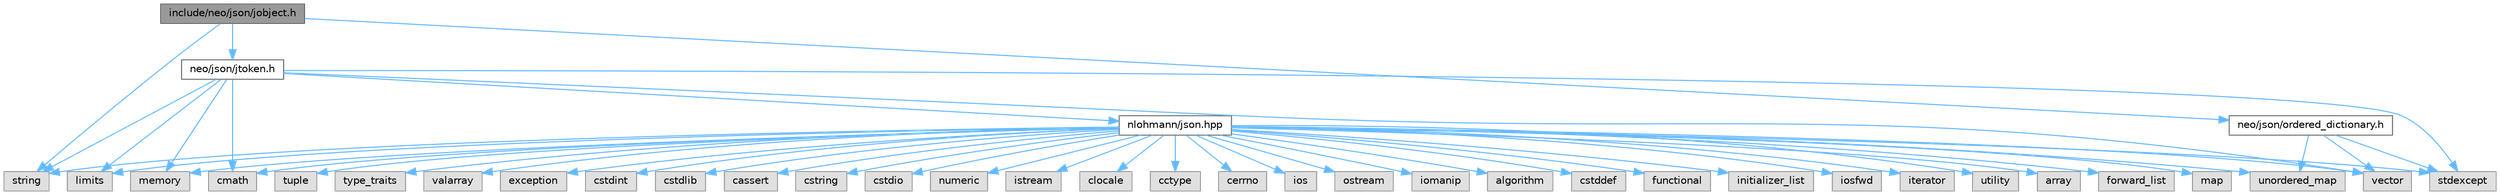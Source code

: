 digraph "include/neo/json/jobject.h"
{
 // LATEX_PDF_SIZE
  bgcolor="transparent";
  edge [fontname=Helvetica,fontsize=10,labelfontname=Helvetica,labelfontsize=10];
  node [fontname=Helvetica,fontsize=10,shape=box,height=0.2,width=0.4];
  Node1 [id="Node000001",label="include/neo/json/jobject.h",height=0.2,width=0.4,color="gray40", fillcolor="grey60", style="filled", fontcolor="black",tooltip=" "];
  Node1 -> Node2 [id="edge1_Node000001_Node000002",color="steelblue1",style="solid",tooltip=" "];
  Node2 [id="Node000002",label="neo/json/jtoken.h",height=0.2,width=0.4,color="grey40", fillcolor="white", style="filled",URL="$jtoken_8h.html",tooltip=" "];
  Node2 -> Node3 [id="edge2_Node000002_Node000003",color="steelblue1",style="solid",tooltip=" "];
  Node3 [id="Node000003",label="cmath",height=0.2,width=0.4,color="grey60", fillcolor="#E0E0E0", style="filled",tooltip=" "];
  Node2 -> Node4 [id="edge3_Node000002_Node000004",color="steelblue1",style="solid",tooltip=" "];
  Node4 [id="Node000004",label="limits",height=0.2,width=0.4,color="grey60", fillcolor="#E0E0E0", style="filled",tooltip=" "];
  Node2 -> Node5 [id="edge4_Node000002_Node000005",color="steelblue1",style="solid",tooltip=" "];
  Node5 [id="Node000005",label="memory",height=0.2,width=0.4,color="grey60", fillcolor="#E0E0E0", style="filled",tooltip=" "];
  Node2 -> Node6 [id="edge5_Node000002_Node000006",color="steelblue1",style="solid",tooltip=" "];
  Node6 [id="Node000006",label="nlohmann/json.hpp",height=0.2,width=0.4,color="grey40", fillcolor="white", style="filled",URL="$json_8hpp.html",tooltip=" "];
  Node6 -> Node7 [id="edge6_Node000006_Node000007",color="steelblue1",style="solid",tooltip=" "];
  Node7 [id="Node000007",label="algorithm",height=0.2,width=0.4,color="grey60", fillcolor="#E0E0E0", style="filled",tooltip=" "];
  Node6 -> Node8 [id="edge7_Node000006_Node000008",color="steelblue1",style="solid",tooltip=" "];
  Node8 [id="Node000008",label="cstddef",height=0.2,width=0.4,color="grey60", fillcolor="#E0E0E0", style="filled",tooltip=" "];
  Node6 -> Node9 [id="edge8_Node000006_Node000009",color="steelblue1",style="solid",tooltip=" "];
  Node9 [id="Node000009",label="functional",height=0.2,width=0.4,color="grey60", fillcolor="#E0E0E0", style="filled",tooltip=" "];
  Node6 -> Node10 [id="edge9_Node000006_Node000010",color="steelblue1",style="solid",tooltip=" "];
  Node10 [id="Node000010",label="initializer_list",height=0.2,width=0.4,color="grey60", fillcolor="#E0E0E0", style="filled",tooltip=" "];
  Node6 -> Node11 [id="edge10_Node000006_Node000011",color="steelblue1",style="solid",tooltip=" "];
  Node11 [id="Node000011",label="iosfwd",height=0.2,width=0.4,color="grey60", fillcolor="#E0E0E0", style="filled",tooltip=" "];
  Node6 -> Node12 [id="edge11_Node000006_Node000012",color="steelblue1",style="solid",tooltip=" "];
  Node12 [id="Node000012",label="iterator",height=0.2,width=0.4,color="grey60", fillcolor="#E0E0E0", style="filled",tooltip=" "];
  Node6 -> Node5 [id="edge12_Node000006_Node000005",color="steelblue1",style="solid",tooltip=" "];
  Node6 -> Node13 [id="edge13_Node000006_Node000013",color="steelblue1",style="solid",tooltip=" "];
  Node13 [id="Node000013",label="string",height=0.2,width=0.4,color="grey60", fillcolor="#E0E0E0", style="filled",tooltip=" "];
  Node6 -> Node14 [id="edge14_Node000006_Node000014",color="steelblue1",style="solid",tooltip=" "];
  Node14 [id="Node000014",label="utility",height=0.2,width=0.4,color="grey60", fillcolor="#E0E0E0", style="filled",tooltip=" "];
  Node6 -> Node15 [id="edge15_Node000006_Node000015",color="steelblue1",style="solid",tooltip=" "];
  Node15 [id="Node000015",label="vector",height=0.2,width=0.4,color="grey60", fillcolor="#E0E0E0", style="filled",tooltip=" "];
  Node6 -> Node16 [id="edge16_Node000006_Node000016",color="steelblue1",style="solid",tooltip=" "];
  Node16 [id="Node000016",label="array",height=0.2,width=0.4,color="grey60", fillcolor="#E0E0E0", style="filled",tooltip=" "];
  Node6 -> Node17 [id="edge17_Node000006_Node000017",color="steelblue1",style="solid",tooltip=" "];
  Node17 [id="Node000017",label="forward_list",height=0.2,width=0.4,color="grey60", fillcolor="#E0E0E0", style="filled",tooltip=" "];
  Node6 -> Node18 [id="edge18_Node000006_Node000018",color="steelblue1",style="solid",tooltip=" "];
  Node18 [id="Node000018",label="map",height=0.2,width=0.4,color="grey60", fillcolor="#E0E0E0", style="filled",tooltip=" "];
  Node6 -> Node19 [id="edge19_Node000006_Node000019",color="steelblue1",style="solid",tooltip=" "];
  Node19 [id="Node000019",label="tuple",height=0.2,width=0.4,color="grey60", fillcolor="#E0E0E0", style="filled",tooltip=" "];
  Node6 -> Node20 [id="edge20_Node000006_Node000020",color="steelblue1",style="solid",tooltip=" "];
  Node20 [id="Node000020",label="type_traits",height=0.2,width=0.4,color="grey60", fillcolor="#E0E0E0", style="filled",tooltip=" "];
  Node6 -> Node21 [id="edge21_Node000006_Node000021",color="steelblue1",style="solid",tooltip=" "];
  Node21 [id="Node000021",label="unordered_map",height=0.2,width=0.4,color="grey60", fillcolor="#E0E0E0", style="filled",tooltip=" "];
  Node6 -> Node22 [id="edge22_Node000006_Node000022",color="steelblue1",style="solid",tooltip=" "];
  Node22 [id="Node000022",label="valarray",height=0.2,width=0.4,color="grey60", fillcolor="#E0E0E0", style="filled",tooltip=" "];
  Node6 -> Node23 [id="edge23_Node000006_Node000023",color="steelblue1",style="solid",tooltip=" "];
  Node23 [id="Node000023",label="exception",height=0.2,width=0.4,color="grey60", fillcolor="#E0E0E0", style="filled",tooltip=" "];
  Node6 -> Node24 [id="edge24_Node000006_Node000024",color="steelblue1",style="solid",tooltip=" "];
  Node24 [id="Node000024",label="stdexcept",height=0.2,width=0.4,color="grey60", fillcolor="#E0E0E0", style="filled",tooltip=" "];
  Node6 -> Node25 [id="edge25_Node000006_Node000025",color="steelblue1",style="solid",tooltip=" "];
  Node25 [id="Node000025",label="cstdint",height=0.2,width=0.4,color="grey60", fillcolor="#E0E0E0", style="filled",tooltip=" "];
  Node6 -> Node26 [id="edge26_Node000006_Node000026",color="steelblue1",style="solid",tooltip=" "];
  Node26 [id="Node000026",label="cstdlib",height=0.2,width=0.4,color="grey60", fillcolor="#E0E0E0", style="filled",tooltip=" "];
  Node6 -> Node27 [id="edge27_Node000006_Node000027",color="steelblue1",style="solid",tooltip=" "];
  Node27 [id="Node000027",label="cassert",height=0.2,width=0.4,color="grey60", fillcolor="#E0E0E0", style="filled",tooltip=" "];
  Node6 -> Node4 [id="edge28_Node000006_Node000004",color="steelblue1",style="solid",tooltip=" "];
  Node6 -> Node28 [id="edge29_Node000006_Node000028",color="steelblue1",style="solid",tooltip=" "];
  Node28 [id="Node000028",label="cstring",height=0.2,width=0.4,color="grey60", fillcolor="#E0E0E0", style="filled",tooltip=" "];
  Node6 -> Node3 [id="edge30_Node000006_Node000003",color="steelblue1",style="solid",tooltip=" "];
  Node6 -> Node29 [id="edge31_Node000006_Node000029",color="steelblue1",style="solid",tooltip=" "];
  Node29 [id="Node000029",label="cstdio",height=0.2,width=0.4,color="grey60", fillcolor="#E0E0E0", style="filled",tooltip=" "];
  Node6 -> Node30 [id="edge32_Node000006_Node000030",color="steelblue1",style="solid",tooltip=" "];
  Node30 [id="Node000030",label="numeric",height=0.2,width=0.4,color="grey60", fillcolor="#E0E0E0", style="filled",tooltip=" "];
  Node6 -> Node31 [id="edge33_Node000006_Node000031",color="steelblue1",style="solid",tooltip=" "];
  Node31 [id="Node000031",label="istream",height=0.2,width=0.4,color="grey60", fillcolor="#E0E0E0", style="filled",tooltip=" "];
  Node6 -> Node32 [id="edge34_Node000006_Node000032",color="steelblue1",style="solid",tooltip=" "];
  Node32 [id="Node000032",label="clocale",height=0.2,width=0.4,color="grey60", fillcolor="#E0E0E0", style="filled",tooltip=" "];
  Node6 -> Node33 [id="edge35_Node000006_Node000033",color="steelblue1",style="solid",tooltip=" "];
  Node33 [id="Node000033",label="cctype",height=0.2,width=0.4,color="grey60", fillcolor="#E0E0E0", style="filled",tooltip=" "];
  Node6 -> Node34 [id="edge36_Node000006_Node000034",color="steelblue1",style="solid",tooltip=" "];
  Node34 [id="Node000034",label="cerrno",height=0.2,width=0.4,color="grey60", fillcolor="#E0E0E0", style="filled",tooltip=" "];
  Node6 -> Node35 [id="edge37_Node000006_Node000035",color="steelblue1",style="solid",tooltip=" "];
  Node35 [id="Node000035",label="ios",height=0.2,width=0.4,color="grey60", fillcolor="#E0E0E0", style="filled",tooltip=" "];
  Node6 -> Node36 [id="edge38_Node000006_Node000036",color="steelblue1",style="solid",tooltip=" "];
  Node36 [id="Node000036",label="ostream",height=0.2,width=0.4,color="grey60", fillcolor="#E0E0E0", style="filled",tooltip=" "];
  Node6 -> Node37 [id="edge39_Node000006_Node000037",color="steelblue1",style="solid",tooltip=" "];
  Node37 [id="Node000037",label="iomanip",height=0.2,width=0.4,color="grey60", fillcolor="#E0E0E0", style="filled",tooltip=" "];
  Node2 -> Node24 [id="edge40_Node000002_Node000024",color="steelblue1",style="solid",tooltip=" "];
  Node2 -> Node13 [id="edge41_Node000002_Node000013",color="steelblue1",style="solid",tooltip=" "];
  Node2 -> Node15 [id="edge42_Node000002_Node000015",color="steelblue1",style="solid",tooltip=" "];
  Node1 -> Node38 [id="edge43_Node000001_Node000038",color="steelblue1",style="solid",tooltip=" "];
  Node38 [id="Node000038",label="neo/json/ordered_dictionary.h",height=0.2,width=0.4,color="grey40", fillcolor="white", style="filled",URL="$ordered__dictionary_8h.html",tooltip=" "];
  Node38 -> Node24 [id="edge44_Node000038_Node000024",color="steelblue1",style="solid",tooltip=" "];
  Node38 -> Node21 [id="edge45_Node000038_Node000021",color="steelblue1",style="solid",tooltip=" "];
  Node38 -> Node15 [id="edge46_Node000038_Node000015",color="steelblue1",style="solid",tooltip=" "];
  Node1 -> Node13 [id="edge47_Node000001_Node000013",color="steelblue1",style="solid",tooltip=" "];
}

